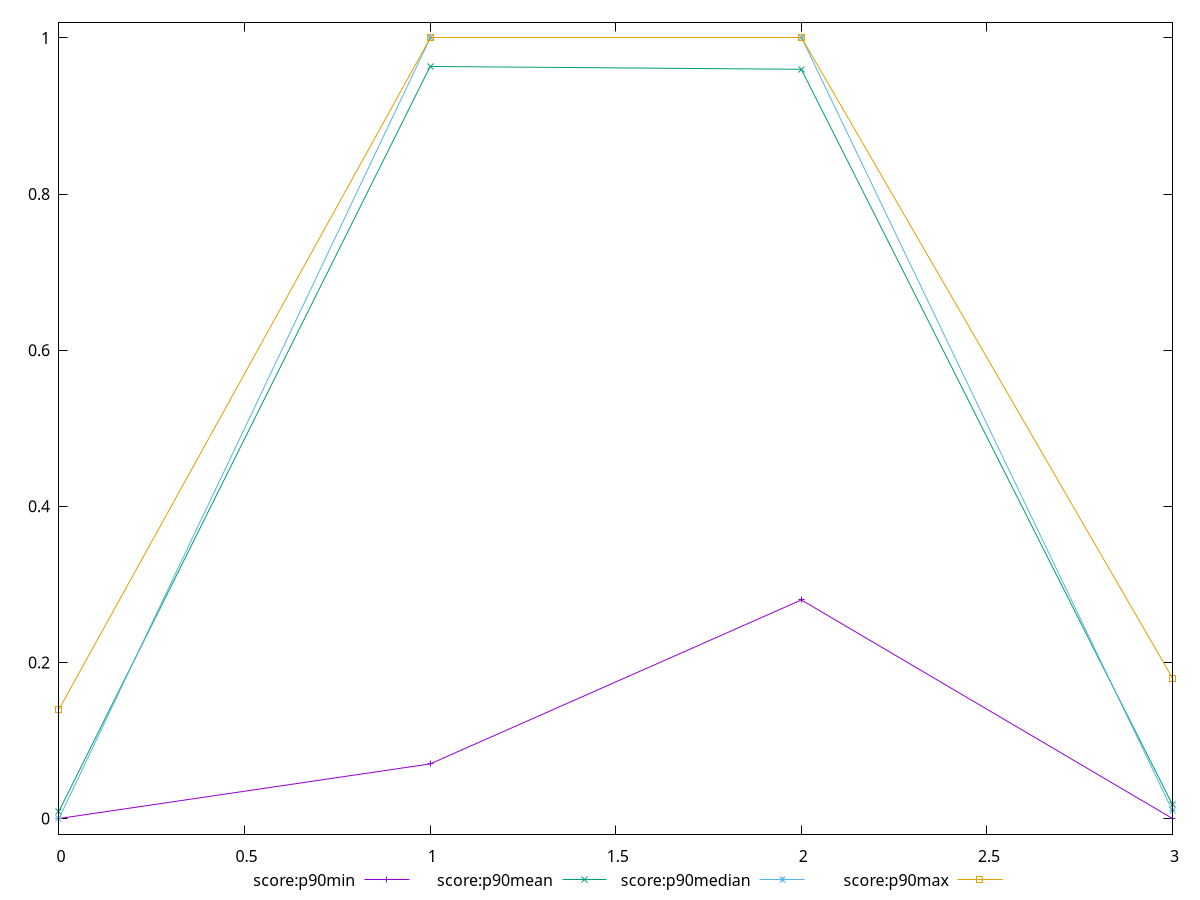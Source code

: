 reset

$scoreP90Min <<EOF
0 0
1 0.07
2 0.28
3 0
EOF

$scoreP90Mean <<EOF
0 0.00946808510638298
1 0.963404255319149
2 0.9597849462365592
3 0.017659574468085113
EOF

$scoreP90Median <<EOF
0 0
1 1
2 1
3 0.01
EOF

$scoreP90Max <<EOF
0 0.14
1 1
2 1
3 0.18
EOF

set key outside below
set xrange [0:3]
set yrange [-0.02:1.02]
set trange [-0.02:1.02]
set terminal svg size 640, 560 enhanced background rgb 'white'
set output "report/report_00029_2021-02-24T13-36-40.390Z/estimated-input-latency/progression/score.svg"

plot $scoreP90Min title "score:p90min" with linespoints, \
     $scoreP90Mean title "score:p90mean" with linespoints, \
     $scoreP90Median title "score:p90median" with linespoints, \
     $scoreP90Max title "score:p90max" with linespoints

reset
